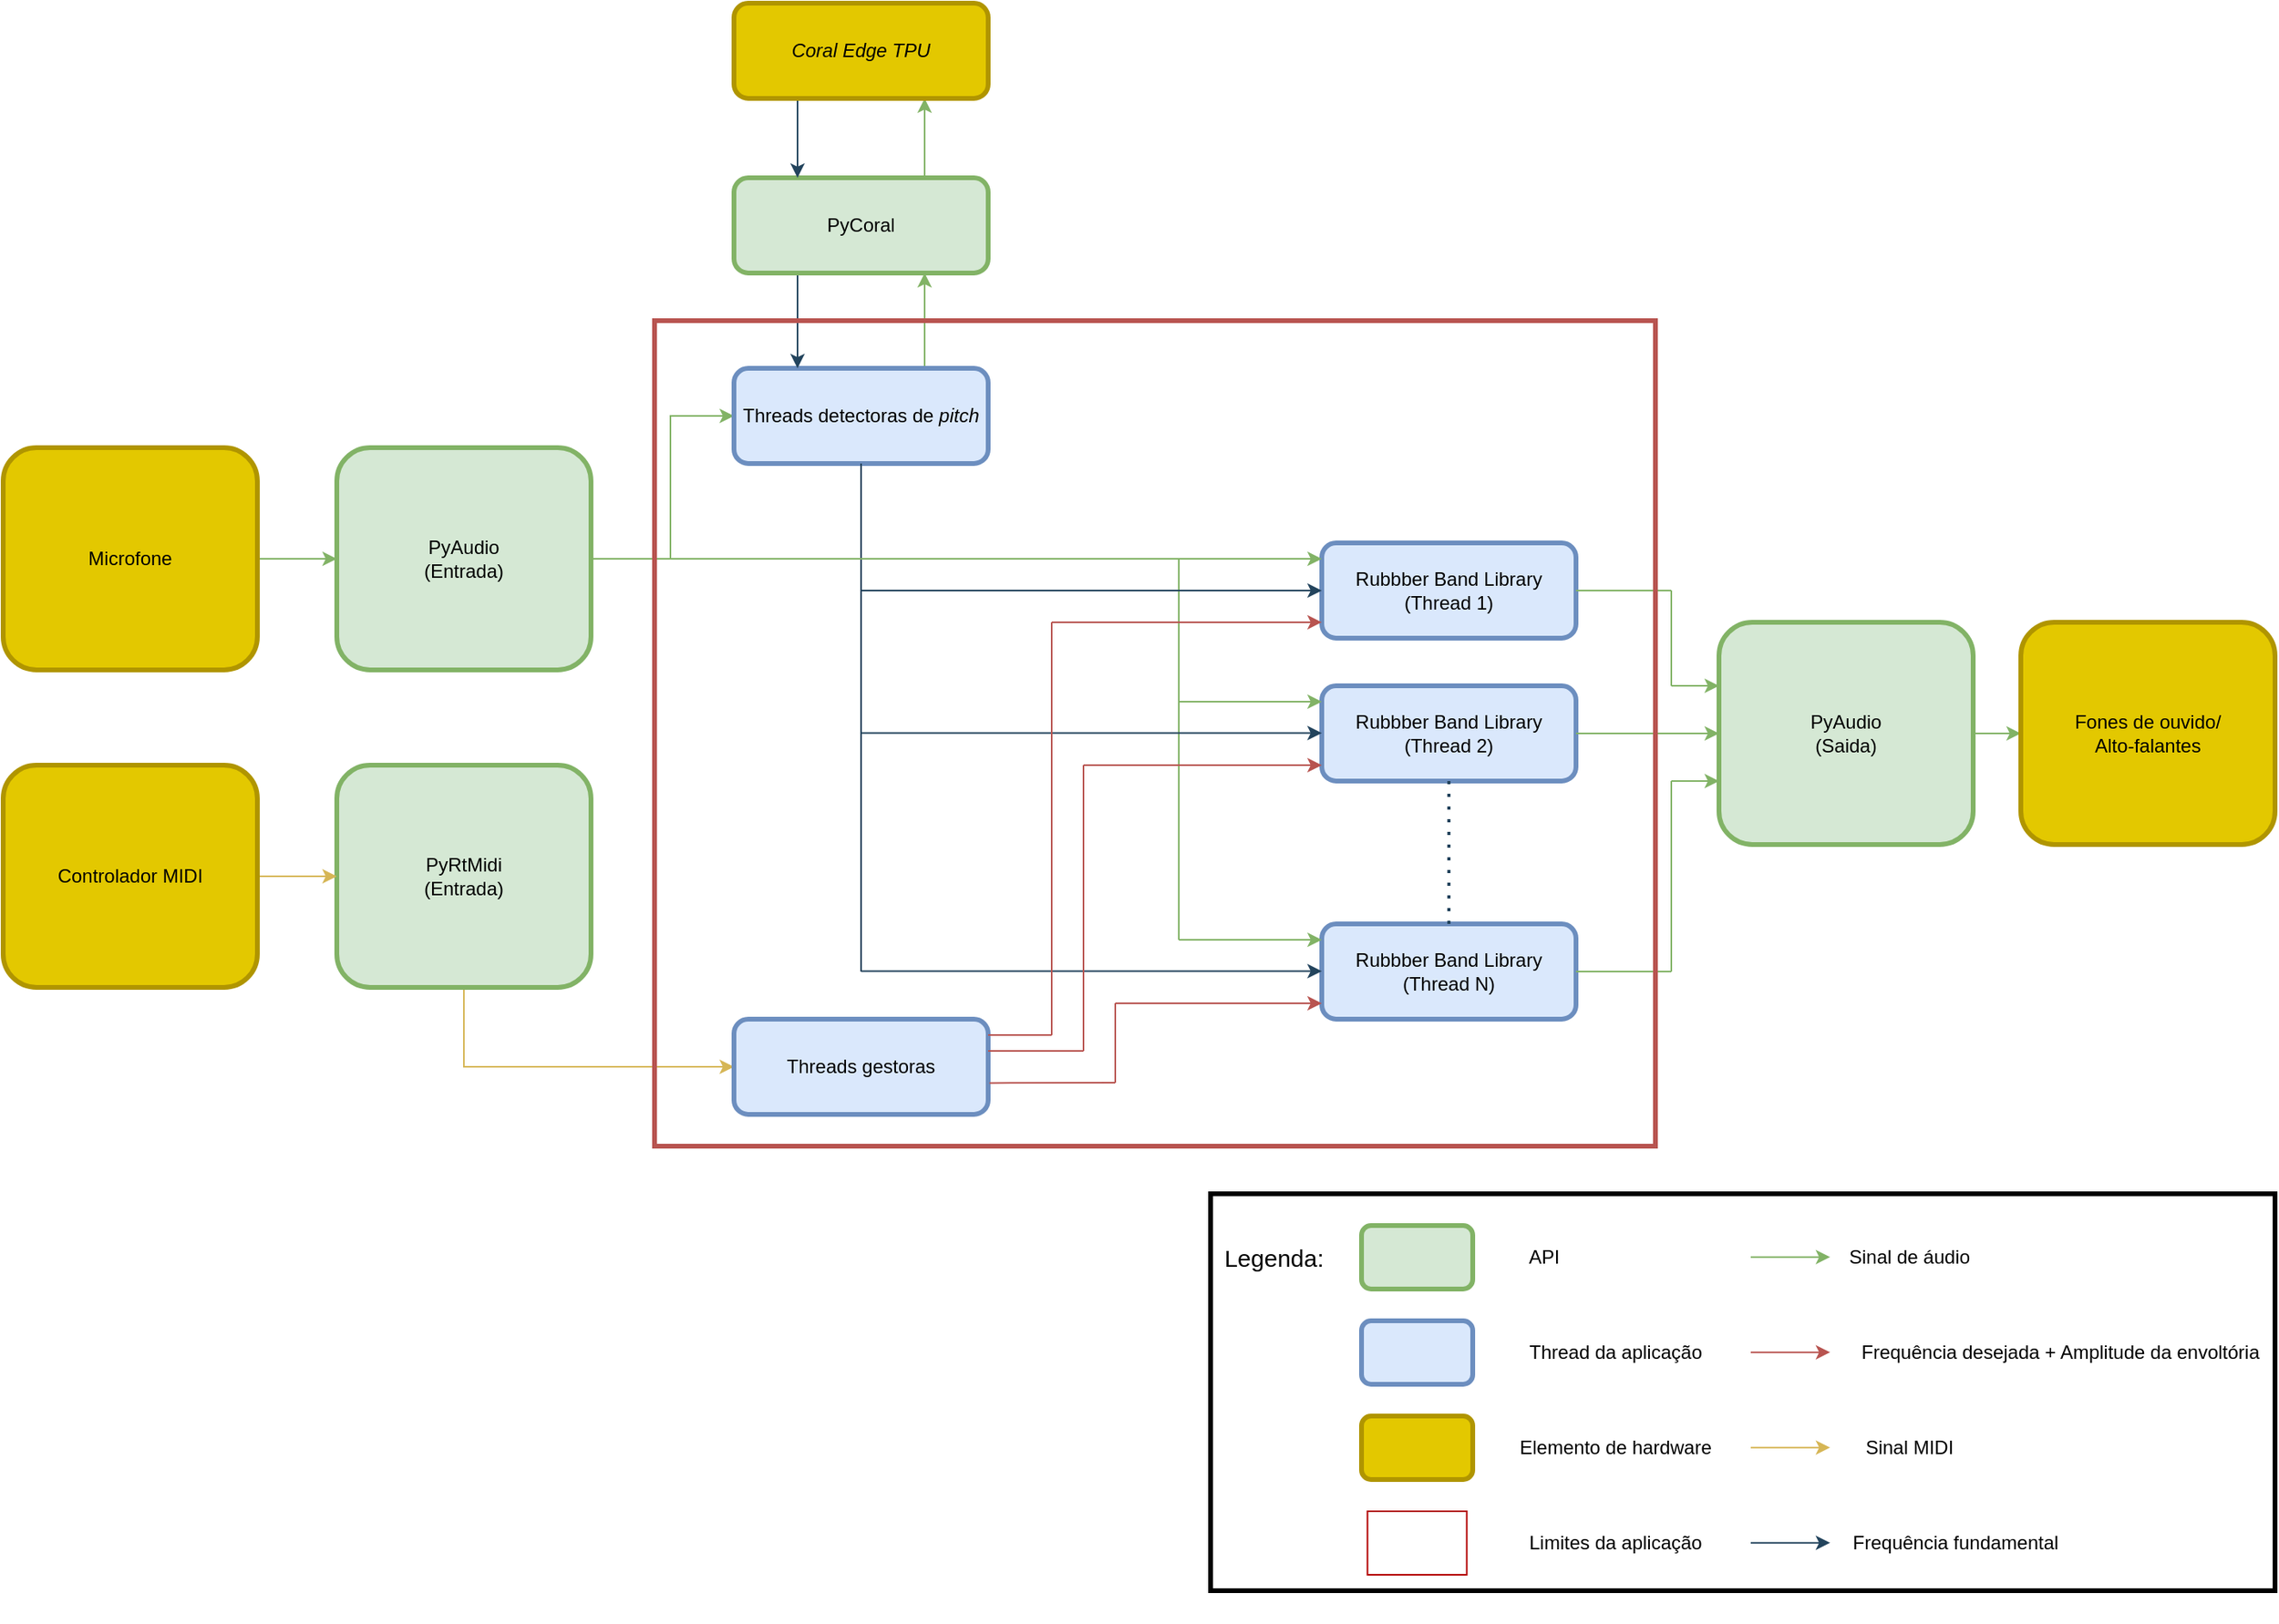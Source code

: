 <mxfile version="24.8.4">
  <diagram name="Página-1" id="xaCt6IvVhIgm9YUj7q6O">
    <mxGraphModel dx="2049" dy="2263" grid="1" gridSize="10" guides="1" tooltips="1" connect="1" arrows="1" fold="1" page="1" pageScale="1" pageWidth="827" pageHeight="1169" math="0" shadow="0">
      <root>
        <mxCell id="0" />
        <mxCell id="1" parent="0" />
        <mxCell id="W2NUbVuyAO9JIl5IL9B4-53" style="edgeStyle=orthogonalEdgeStyle;rounded=0;orthogonalLoop=1;jettySize=auto;html=1;entryX=0;entryY=0.5;entryDx=0;entryDy=0;strokeColor=#82b366;fillColor=#d5e8d4;" parent="1" source="W2NUbVuyAO9JIl5IL9B4-1" target="W2NUbVuyAO9JIl5IL9B4-26" edge="1">
          <mxGeometry relative="1" as="geometry">
            <Array as="points">
              <mxPoint x="580" y="80" />
              <mxPoint x="580" y="-10" />
            </Array>
          </mxGeometry>
        </mxCell>
        <mxCell id="W2NUbVuyAO9JIl5IL9B4-1" value="&lt;div&gt;&lt;font color=&quot;#000000&quot;&gt;PyAudio&lt;br&gt;&lt;/font&gt;&lt;/div&gt;&lt;div&gt;&lt;font color=&quot;#000000&quot;&gt;(Entrada)&lt;br&gt;&lt;/font&gt;&lt;/div&gt;" style="rounded=1;whiteSpace=wrap;html=1;strokeColor=#82b366;fillColor=#d5e8d4;strokeWidth=3;" parent="1" vertex="1">
          <mxGeometry x="370" y="10" width="160" height="140" as="geometry" />
        </mxCell>
        <mxCell id="W2NUbVuyAO9JIl5IL9B4-3" value="&lt;div&gt;&lt;font color=&quot;#000000&quot;&gt;Rubbber Band Library&lt;/font&gt;&lt;/div&gt;&lt;div&gt;&lt;font color=&quot;#000000&quot;&gt;(Thread 1)&lt;br&gt;&lt;/font&gt;&lt;/div&gt;" style="rounded=1;whiteSpace=wrap;html=1;strokeColor=#6c8ebf;fillColor=#dae8fc;strokeWidth=3;" parent="1" vertex="1">
          <mxGeometry x="990" y="70" width="160" height="60" as="geometry" />
        </mxCell>
        <mxCell id="W2NUbVuyAO9JIl5IL9B4-4" value="&lt;div&gt;&lt;font color=&quot;#000000&quot;&gt;Rubbber Band Library&lt;/font&gt;&lt;/div&gt;&lt;div&gt;&lt;font color=&quot;#000000&quot;&gt;(Thread 2)&lt;br&gt;&lt;/font&gt;&lt;/div&gt;" style="rounded=1;whiteSpace=wrap;html=1;strokeColor=#6c8ebf;fillColor=#dae8fc;strokeWidth=3;" parent="1" vertex="1">
          <mxGeometry x="990" y="160" width="160" height="60" as="geometry" />
        </mxCell>
        <mxCell id="W2NUbVuyAO9JIl5IL9B4-5" value="&lt;div&gt;&lt;font color=&quot;#000000&quot;&gt;Rubbber Band Library&lt;/font&gt;&lt;/div&gt;&lt;div&gt;&lt;font color=&quot;#000000&quot;&gt;(Thread N)&lt;br&gt;&lt;/font&gt;&lt;/div&gt;" style="rounded=1;whiteSpace=wrap;html=1;strokeColor=#6c8ebf;fillColor=#dae8fc;strokeWidth=3;" parent="1" vertex="1">
          <mxGeometry x="990" y="310" width="160" height="60" as="geometry" />
        </mxCell>
        <mxCell id="W2NUbVuyAO9JIl5IL9B4-6" value="" style="endArrow=none;dashed=1;html=1;dashPattern=1 3;strokeWidth=2;rounded=0;strokeColor=#23445D;entryX=0.5;entryY=1;entryDx=0;entryDy=0;exitX=0.5;exitY=0;exitDx=0;exitDy=0;" parent="1" source="W2NUbVuyAO9JIl5IL9B4-5" target="W2NUbVuyAO9JIl5IL9B4-4" edge="1">
          <mxGeometry width="50" height="50" relative="1" as="geometry">
            <mxPoint x="750" y="240" as="sourcePoint" />
            <mxPoint x="800" y="190" as="targetPoint" />
          </mxGeometry>
        </mxCell>
        <mxCell id="W2NUbVuyAO9JIl5IL9B4-8" value="" style="endArrow=classic;html=1;rounded=0;strokeColor=#82b366;entryX=0;entryY=0.5;entryDx=0;entryDy=0;fillColor=#d5e8d4;" parent="1" edge="1">
          <mxGeometry width="50" height="50" relative="1" as="geometry">
            <mxPoint x="900" y="170" as="sourcePoint" />
            <mxPoint x="990" y="170" as="targetPoint" />
          </mxGeometry>
        </mxCell>
        <mxCell id="W2NUbVuyAO9JIl5IL9B4-9" value="" style="endArrow=classic;html=1;rounded=0;strokeColor=#82b366;entryX=0;entryY=0.5;entryDx=0;entryDy=0;fillColor=#d5e8d4;" parent="1" edge="1">
          <mxGeometry width="50" height="50" relative="1" as="geometry">
            <mxPoint x="900" y="320" as="sourcePoint" />
            <mxPoint x="990" y="320" as="targetPoint" />
          </mxGeometry>
        </mxCell>
        <mxCell id="W2NUbVuyAO9JIl5IL9B4-10" value="" style="endArrow=none;html=1;rounded=0;strokeColor=#82b366;fillColor=#d5e8d4;" parent="1" edge="1">
          <mxGeometry width="50" height="50" relative="1" as="geometry">
            <mxPoint x="900" y="320" as="sourcePoint" />
            <mxPoint x="900" y="190" as="targetPoint" />
          </mxGeometry>
        </mxCell>
        <mxCell id="W2NUbVuyAO9JIl5IL9B4-11" value="" style="endArrow=classic;html=1;rounded=0;strokeColor=#82b366;entryX=0;entryY=0.5;entryDx=0;entryDy=0;fillColor=#d5e8d4;" parent="1" edge="1">
          <mxGeometry width="50" height="50" relative="1" as="geometry">
            <mxPoint x="900" y="80" as="sourcePoint" />
            <mxPoint x="990" y="80" as="targetPoint" />
          </mxGeometry>
        </mxCell>
        <mxCell id="W2NUbVuyAO9JIl5IL9B4-12" value="" style="endArrow=none;html=1;rounded=0;strokeColor=#82b366;fillColor=#d5e8d4;" parent="1" edge="1">
          <mxGeometry width="50" height="50" relative="1" as="geometry">
            <mxPoint x="900" y="190" as="sourcePoint" />
            <mxPoint x="900" y="80" as="targetPoint" />
          </mxGeometry>
        </mxCell>
        <mxCell id="W2NUbVuyAO9JIl5IL9B4-34" style="edgeStyle=orthogonalEdgeStyle;rounded=0;orthogonalLoop=1;jettySize=auto;html=1;entryX=0;entryY=0.5;entryDx=0;entryDy=0;strokeColor=#d6b656;fillColor=#fff2cc;" parent="1" source="W2NUbVuyAO9JIl5IL9B4-13" target="W2NUbVuyAO9JIl5IL9B4-33" edge="1">
          <mxGeometry relative="1" as="geometry">
            <Array as="points">
              <mxPoint x="450" y="400" />
            </Array>
          </mxGeometry>
        </mxCell>
        <mxCell id="W2NUbVuyAO9JIl5IL9B4-13" value="&lt;div&gt;&lt;font color=&quot;#000000&quot;&gt;PyRtMidi&lt;br&gt;&lt;/font&gt;&lt;/div&gt;&lt;div&gt;&lt;font color=&quot;#000000&quot;&gt;(Entrada)&lt;br&gt;&lt;/font&gt;&lt;/div&gt;" style="rounded=1;whiteSpace=wrap;html=1;strokeColor=#82b366;fillColor=#d5e8d4;strokeWidth=3;" parent="1" vertex="1">
          <mxGeometry x="370" y="210" width="160" height="140" as="geometry" />
        </mxCell>
        <mxCell id="W2NUbVuyAO9JIl5IL9B4-68" style="edgeStyle=orthogonalEdgeStyle;rounded=0;orthogonalLoop=1;jettySize=auto;html=1;entryX=0;entryY=0.5;entryDx=0;entryDy=0;strokeColor=#82b366;fillColor=#d5e8d4;" parent="1" source="W2NUbVuyAO9JIl5IL9B4-14" target="W2NUbVuyAO9JIl5IL9B4-67" edge="1">
          <mxGeometry relative="1" as="geometry" />
        </mxCell>
        <mxCell id="W2NUbVuyAO9JIl5IL9B4-14" value="&lt;div&gt;&lt;font color=&quot;#000000&quot;&gt;PyAudio&lt;br&gt;&lt;/font&gt;&lt;/div&gt;&lt;div&gt;&lt;font color=&quot;#000000&quot;&gt;(Saida)&lt;br&gt;&lt;/font&gt;&lt;/div&gt;" style="rounded=1;whiteSpace=wrap;html=1;strokeColor=#82b366;fillColor=#d5e8d4;strokeWidth=3;" parent="1" vertex="1">
          <mxGeometry x="1240" y="120" width="160" height="140" as="geometry" />
        </mxCell>
        <mxCell id="W2NUbVuyAO9JIl5IL9B4-15" value="" style="endArrow=classic;html=1;rounded=0;strokeColor=#82b366;entryX=0;entryY=0.5;entryDx=0;entryDy=0;exitX=1;exitY=0.5;exitDx=0;exitDy=0;fillColor=#d5e8d4;" parent="1" source="W2NUbVuyAO9JIl5IL9B4-4" target="W2NUbVuyAO9JIl5IL9B4-14" edge="1">
          <mxGeometry width="50" height="50" relative="1" as="geometry">
            <mxPoint x="1000" y="200" as="sourcePoint" />
            <mxPoint x="1050" y="150" as="targetPoint" />
          </mxGeometry>
        </mxCell>
        <mxCell id="W2NUbVuyAO9JIl5IL9B4-16" value="" style="endArrow=none;html=1;rounded=0;strokeColor=#82b366;entryX=1;entryY=0.5;entryDx=0;entryDy=0;fillColor=#d5e8d4;" parent="1" target="W2NUbVuyAO9JIl5IL9B4-3" edge="1">
          <mxGeometry width="50" height="50" relative="1" as="geometry">
            <mxPoint x="1210" y="100" as="sourcePoint" />
            <mxPoint x="1050" y="150" as="targetPoint" />
          </mxGeometry>
        </mxCell>
        <mxCell id="W2NUbVuyAO9JIl5IL9B4-20" value="" style="endArrow=classic;html=1;rounded=0;strokeColor=#82b366;fillColor=#d5e8d4;" parent="1" edge="1">
          <mxGeometry width="50" height="50" relative="1" as="geometry">
            <mxPoint x="1210" y="160" as="sourcePoint" />
            <mxPoint x="1240" y="160" as="targetPoint" />
            <Array as="points" />
          </mxGeometry>
        </mxCell>
        <mxCell id="W2NUbVuyAO9JIl5IL9B4-21" value="" style="endArrow=none;html=1;rounded=0;strokeColor=#82b366;fillColor=#d5e8d4;" parent="1" edge="1">
          <mxGeometry width="50" height="50" relative="1" as="geometry">
            <mxPoint x="1210" y="160" as="sourcePoint" />
            <mxPoint x="1210" y="100" as="targetPoint" />
          </mxGeometry>
        </mxCell>
        <mxCell id="W2NUbVuyAO9JIl5IL9B4-22" value="" style="endArrow=none;html=1;rounded=0;strokeColor=#82b366;exitX=1;exitY=0.5;exitDx=0;exitDy=0;fillColor=#d5e8d4;" parent="1" source="W2NUbVuyAO9JIl5IL9B4-5" edge="1">
          <mxGeometry width="50" height="50" relative="1" as="geometry">
            <mxPoint x="1150" y="210" as="sourcePoint" />
            <mxPoint x="1210" y="340" as="targetPoint" />
          </mxGeometry>
        </mxCell>
        <mxCell id="W2NUbVuyAO9JIl5IL9B4-24" value="" style="endArrow=none;html=1;rounded=0;strokeColor=#82b366;fillColor=#d5e8d4;" parent="1" edge="1">
          <mxGeometry width="50" height="50" relative="1" as="geometry">
            <mxPoint x="1210" y="340" as="sourcePoint" />
            <mxPoint x="1210" y="220" as="targetPoint" />
          </mxGeometry>
        </mxCell>
        <mxCell id="W2NUbVuyAO9JIl5IL9B4-52" style="edgeStyle=orthogonalEdgeStyle;rounded=0;orthogonalLoop=1;jettySize=auto;html=1;exitX=0.75;exitY=0;exitDx=0;exitDy=0;entryX=0.75;entryY=1;entryDx=0;entryDy=0;strokeColor=#82b366;fillColor=#d5e8d4;" parent="1" source="W2NUbVuyAO9JIl5IL9B4-26" target="W2NUbVuyAO9JIl5IL9B4-47" edge="1">
          <mxGeometry relative="1" as="geometry" />
        </mxCell>
        <mxCell id="W2NUbVuyAO9JIl5IL9B4-26" value="&lt;font color=&quot;#000000&quot;&gt;Threads detectoras de &lt;i&gt;pitch&lt;br&gt;&lt;/i&gt;&lt;/font&gt;" style="rounded=1;whiteSpace=wrap;html=1;strokeColor=#6c8ebf;fillColor=#dae8fc;strokeWidth=3;" parent="1" vertex="1">
          <mxGeometry x="620" y="-40" width="160" height="60" as="geometry" />
        </mxCell>
        <mxCell id="W2NUbVuyAO9JIl5IL9B4-27" value="" style="endArrow=classic;html=1;rounded=0;strokeColor=#23445D;entryX=0;entryY=0.5;entryDx=0;entryDy=0;" parent="1" target="W2NUbVuyAO9JIl5IL9B4-3" edge="1">
          <mxGeometry width="50" height="50" relative="1" as="geometry">
            <mxPoint x="700" y="100" as="sourcePoint" />
            <mxPoint x="840" y="180" as="targetPoint" />
          </mxGeometry>
        </mxCell>
        <mxCell id="W2NUbVuyAO9JIl5IL9B4-28" value="" style="endArrow=none;html=1;rounded=0;strokeColor=#23445D;entryX=0.5;entryY=1;entryDx=0;entryDy=0;" parent="1" target="W2NUbVuyAO9JIl5IL9B4-26" edge="1">
          <mxGeometry width="50" height="50" relative="1" as="geometry">
            <mxPoint x="700" y="100" as="sourcePoint" />
            <mxPoint x="826" y="180" as="targetPoint" />
          </mxGeometry>
        </mxCell>
        <mxCell id="W2NUbVuyAO9JIl5IL9B4-30" value="" style="endArrow=classic;html=1;rounded=0;strokeColor=#23445D;entryX=0;entryY=0.5;entryDx=0;entryDy=0;" parent="1" edge="1">
          <mxGeometry width="50" height="50" relative="1" as="geometry">
            <mxPoint x="700" y="189.76" as="sourcePoint" />
            <mxPoint x="990" y="189.76" as="targetPoint" />
          </mxGeometry>
        </mxCell>
        <mxCell id="W2NUbVuyAO9JIl5IL9B4-31" value="" style="endArrow=classic;html=1;rounded=0;strokeColor=#23445D;entryX=0;entryY=0.5;entryDx=0;entryDy=0;" parent="1" edge="1">
          <mxGeometry width="50" height="50" relative="1" as="geometry">
            <mxPoint x="700" y="339.76" as="sourcePoint" />
            <mxPoint x="990" y="339.76" as="targetPoint" />
          </mxGeometry>
        </mxCell>
        <mxCell id="W2NUbVuyAO9JIl5IL9B4-32" value="" style="endArrow=none;html=1;rounded=0;strokeColor=#23445D;" parent="1" edge="1">
          <mxGeometry width="50" height="50" relative="1" as="geometry">
            <mxPoint x="700" y="340" as="sourcePoint" />
            <mxPoint x="700" y="100" as="targetPoint" />
          </mxGeometry>
        </mxCell>
        <mxCell id="W2NUbVuyAO9JIl5IL9B4-33" value="&lt;font color=&quot;#000000&quot;&gt;Threads gestoras&lt;/font&gt;" style="rounded=1;whiteSpace=wrap;html=1;strokeColor=#6c8ebf;fillColor=#dae8fc;strokeWidth=3;" parent="1" vertex="1">
          <mxGeometry x="620" y="370" width="160" height="60" as="geometry" />
        </mxCell>
        <mxCell id="W2NUbVuyAO9JIl5IL9B4-37" value="" style="endArrow=classic;html=1;rounded=0;strokeColor=#b85450;entryX=0;entryY=0.833;entryDx=0;entryDy=0;entryPerimeter=0;fillColor=#f8cecc;" parent="1" target="W2NUbVuyAO9JIl5IL9B4-3" edge="1">
          <mxGeometry width="50" height="50" relative="1" as="geometry">
            <mxPoint x="820" y="120" as="sourcePoint" />
            <mxPoint x="870" y="130" as="targetPoint" />
          </mxGeometry>
        </mxCell>
        <mxCell id="W2NUbVuyAO9JIl5IL9B4-38" value="" style="endArrow=none;html=1;rounded=0;strokeColor=#b85450;fillColor=#f8cecc;" parent="1" edge="1">
          <mxGeometry width="50" height="50" relative="1" as="geometry">
            <mxPoint x="820" y="380" as="sourcePoint" />
            <mxPoint x="820" y="120" as="targetPoint" />
          </mxGeometry>
        </mxCell>
        <mxCell id="W2NUbVuyAO9JIl5IL9B4-39" value="" style="endArrow=classic;html=1;rounded=0;strokeColor=#b85450;entryX=0;entryY=0.833;entryDx=0;entryDy=0;entryPerimeter=0;fillColor=#f8cecc;" parent="1" edge="1">
          <mxGeometry width="50" height="50" relative="1" as="geometry">
            <mxPoint x="840" y="210" as="sourcePoint" />
            <mxPoint x="990" y="210" as="targetPoint" />
          </mxGeometry>
        </mxCell>
        <mxCell id="W2NUbVuyAO9JIl5IL9B4-40" value="" style="endArrow=classic;html=1;rounded=0;strokeColor=#b85450;entryX=0;entryY=0.833;entryDx=0;entryDy=0;entryPerimeter=0;fillColor=#f8cecc;" parent="1" edge="1">
          <mxGeometry width="50" height="50" relative="1" as="geometry">
            <mxPoint x="860" y="360" as="sourcePoint" />
            <mxPoint x="990" y="360" as="targetPoint" />
          </mxGeometry>
        </mxCell>
        <mxCell id="W2NUbVuyAO9JIl5IL9B4-41" value="" style="endArrow=none;html=1;rounded=0;strokeColor=#b85450;fillColor=#f8cecc;" parent="1" edge="1">
          <mxGeometry width="50" height="50" relative="1" as="geometry">
            <mxPoint x="840" y="390" as="sourcePoint" />
            <mxPoint x="840" y="210" as="targetPoint" />
          </mxGeometry>
        </mxCell>
        <mxCell id="W2NUbVuyAO9JIl5IL9B4-42" value="" style="endArrow=none;html=1;rounded=0;strokeColor=#b85450;fillColor=#f8cecc;" parent="1" edge="1">
          <mxGeometry width="50" height="50" relative="1" as="geometry">
            <mxPoint x="860" y="410" as="sourcePoint" />
            <mxPoint x="860" y="360" as="targetPoint" />
          </mxGeometry>
        </mxCell>
        <mxCell id="W2NUbVuyAO9JIl5IL9B4-43" value="" style="endArrow=none;html=1;rounded=0;strokeColor=#b85450;entryX=1;entryY=0.167;entryDx=0;entryDy=0;entryPerimeter=0;fillColor=#f8cecc;" parent="1" target="W2NUbVuyAO9JIl5IL9B4-33" edge="1">
          <mxGeometry width="50" height="50" relative="1" as="geometry">
            <mxPoint x="820" y="380" as="sourcePoint" />
            <mxPoint x="880" y="270" as="targetPoint" />
          </mxGeometry>
        </mxCell>
        <mxCell id="W2NUbVuyAO9JIl5IL9B4-50" style="edgeStyle=orthogonalEdgeStyle;rounded=0;orthogonalLoop=1;jettySize=auto;html=1;exitX=0.75;exitY=0;exitDx=0;exitDy=0;entryX=0.75;entryY=1;entryDx=0;entryDy=0;strokeColor=#82b366;fillColor=#d5e8d4;" parent="1" source="W2NUbVuyAO9JIl5IL9B4-47" target="W2NUbVuyAO9JIl5IL9B4-48" edge="1">
          <mxGeometry relative="1" as="geometry" />
        </mxCell>
        <mxCell id="W2NUbVuyAO9JIl5IL9B4-51" style="edgeStyle=orthogonalEdgeStyle;rounded=0;orthogonalLoop=1;jettySize=auto;html=1;exitX=0.25;exitY=1;exitDx=0;exitDy=0;entryX=0.25;entryY=0;entryDx=0;entryDy=0;strokeColor=#23445D;" parent="1" source="W2NUbVuyAO9JIl5IL9B4-47" target="W2NUbVuyAO9JIl5IL9B4-26" edge="1">
          <mxGeometry relative="1" as="geometry" />
        </mxCell>
        <mxCell id="W2NUbVuyAO9JIl5IL9B4-47" value="&lt;font color=&quot;#000000&quot;&gt;PyCoral&lt;/font&gt;" style="rounded=1;whiteSpace=wrap;html=1;strokeColor=#82b366;fillColor=#d5e8d4;strokeWidth=3;" parent="1" vertex="1">
          <mxGeometry x="620" y="-160" width="160" height="60" as="geometry" />
        </mxCell>
        <mxCell id="W2NUbVuyAO9JIl5IL9B4-49" style="edgeStyle=orthogonalEdgeStyle;rounded=0;orthogonalLoop=1;jettySize=auto;html=1;exitX=0.25;exitY=1;exitDx=0;exitDy=0;entryX=0.25;entryY=0;entryDx=0;entryDy=0;strokeColor=#23445D;" parent="1" source="W2NUbVuyAO9JIl5IL9B4-48" target="W2NUbVuyAO9JIl5IL9B4-47" edge="1">
          <mxGeometry relative="1" as="geometry" />
        </mxCell>
        <mxCell id="W2NUbVuyAO9JIl5IL9B4-48" value="&lt;font color=&quot;#000000&quot;&gt;&lt;i&gt;Coral Edge TPU&lt;/i&gt;&lt;/font&gt;" style="rounded=1;whiteSpace=wrap;html=1;strokeColor=#B09500;fontColor=#000000;fillColor=#e3c800;strokeWidth=3;" parent="1" vertex="1">
          <mxGeometry x="620" y="-270" width="160" height="60" as="geometry" />
        </mxCell>
        <mxCell id="W2NUbVuyAO9JIl5IL9B4-54" value="" style="endArrow=none;html=1;rounded=0;strokeColor=#82b366;fillColor=#d5e8d4;" parent="1" edge="1">
          <mxGeometry width="50" height="50" relative="1" as="geometry">
            <mxPoint x="580" y="80" as="sourcePoint" />
            <mxPoint x="900" y="80" as="targetPoint" />
          </mxGeometry>
        </mxCell>
        <mxCell id="W2NUbVuyAO9JIl5IL9B4-56" value="" style="endArrow=none;html=1;rounded=0;strokeColor=#b85450;exitX=1;exitY=0.333;exitDx=0;exitDy=0;exitPerimeter=0;fillColor=#f8cecc;" parent="1" source="W2NUbVuyAO9JIl5IL9B4-33" edge="1">
          <mxGeometry width="50" height="50" relative="1" as="geometry">
            <mxPoint x="810" y="400" as="sourcePoint" />
            <mxPoint x="840" y="390" as="targetPoint" />
          </mxGeometry>
        </mxCell>
        <mxCell id="W2NUbVuyAO9JIl5IL9B4-57" value="" style="endArrow=none;html=1;rounded=0;strokeColor=#b85450;exitX=1.005;exitY=0.67;exitDx=0;exitDy=0;exitPerimeter=0;fillColor=#f8cecc;" parent="1" source="W2NUbVuyAO9JIl5IL9B4-33" edge="1">
          <mxGeometry width="50" height="50" relative="1" as="geometry">
            <mxPoint x="810" y="400" as="sourcePoint" />
            <mxPoint x="860" y="410" as="targetPoint" />
          </mxGeometry>
        </mxCell>
        <mxCell id="W2NUbVuyAO9JIl5IL9B4-60" value="" style="rounded=0;whiteSpace=wrap;html=1;strokeColor=#b85450;fillColor=none;strokeWidth=3;movable=1;resizable=1;rotatable=1;deletable=1;editable=1;locked=0;connectable=1;" parent="1" vertex="1">
          <mxGeometry x="570" y="-70" width="630" height="520" as="geometry" />
        </mxCell>
        <mxCell id="W2NUbVuyAO9JIl5IL9B4-61" value="" style="endArrow=classic;html=1;rounded=0;strokeColor=#82b366;fillColor=#d5e8d4;" parent="1" edge="1">
          <mxGeometry width="50" height="50" relative="1" as="geometry">
            <mxPoint x="1210" y="220" as="sourcePoint" />
            <mxPoint x="1240" y="220" as="targetPoint" />
            <Array as="points" />
          </mxGeometry>
        </mxCell>
        <mxCell id="W2NUbVuyAO9JIl5IL9B4-64" style="edgeStyle=orthogonalEdgeStyle;rounded=0;orthogonalLoop=1;jettySize=auto;html=1;entryX=0;entryY=0.5;entryDx=0;entryDy=0;strokeColor=#82b366;fillColor=#d5e8d4;" parent="1" source="W2NUbVuyAO9JIl5IL9B4-63" target="W2NUbVuyAO9JIl5IL9B4-1" edge="1">
          <mxGeometry relative="1" as="geometry" />
        </mxCell>
        <mxCell id="W2NUbVuyAO9JIl5IL9B4-63" value="&lt;font color=&quot;#000000&quot;&gt;Microfone&lt;/font&gt;" style="rounded=1;whiteSpace=wrap;html=1;strokeColor=#B09500;fontColor=#000000;fillColor=#e3c800;strokeWidth=3;" parent="1" vertex="1">
          <mxGeometry x="160" y="10" width="160" height="140" as="geometry" />
        </mxCell>
        <mxCell id="W2NUbVuyAO9JIl5IL9B4-66" style="edgeStyle=orthogonalEdgeStyle;rounded=0;orthogonalLoop=1;jettySize=auto;html=1;entryX=0;entryY=0.5;entryDx=0;entryDy=0;strokeColor=#d6b656;fillColor=#fff2cc;" parent="1" source="W2NUbVuyAO9JIl5IL9B4-65" target="W2NUbVuyAO9JIl5IL9B4-13" edge="1">
          <mxGeometry relative="1" as="geometry" />
        </mxCell>
        <mxCell id="W2NUbVuyAO9JIl5IL9B4-65" value="&lt;font color=&quot;#000000&quot;&gt;Controlador MIDI&lt;br&gt;&lt;/font&gt;" style="rounded=1;whiteSpace=wrap;html=1;strokeColor=#B09500;fontColor=#000000;fillColor=#e3c800;strokeWidth=3;" parent="1" vertex="1">
          <mxGeometry x="160" y="210" width="160" height="140" as="geometry" />
        </mxCell>
        <mxCell id="W2NUbVuyAO9JIl5IL9B4-67" value="&lt;div&gt;&lt;font color=&quot;#000000&quot;&gt;Fones de ouvido/&lt;/font&gt;&lt;/div&gt;&lt;div&gt;&lt;font color=&quot;#000000&quot;&gt;Alto-falantes&lt;/font&gt;&lt;/div&gt;" style="rounded=1;whiteSpace=wrap;html=1;strokeColor=#B09500;fontColor=#000000;fillColor=#e3c800;strokeWidth=3;" parent="1" vertex="1">
          <mxGeometry x="1430" y="120" width="160" height="140" as="geometry" />
        </mxCell>
        <mxCell id="W2NUbVuyAO9JIl5IL9B4-71" value="&lt;font style=&quot;font-size: 15px;&quot; color=&quot;#000000&quot;&gt;Legenda:&lt;/font&gt;" style="rounded=0;whiteSpace=wrap;html=1;strokeColor=#FFFFFF;fontColor=#FFFFFF;fillColor=none;" parent="1" vertex="1">
          <mxGeometry x="900" y="490" width="120" height="60" as="geometry" />
        </mxCell>
        <mxCell id="W2NUbVuyAO9JIl5IL9B4-72" value="" style="rounded=1;whiteSpace=wrap;html=1;strokeColor=#82b366;fillColor=#d5e8d4;strokeWidth=3;" parent="1" vertex="1">
          <mxGeometry x="1015" y="500" width="70" height="40" as="geometry" />
        </mxCell>
        <mxCell id="W2NUbVuyAO9JIl5IL9B4-73" value="" style="rounded=1;whiteSpace=wrap;html=1;strokeColor=#6c8ebf;fillColor=#dae8fc;strokeWidth=3;" parent="1" vertex="1">
          <mxGeometry x="1015" y="560" width="70" height="40" as="geometry" />
        </mxCell>
        <mxCell id="W2NUbVuyAO9JIl5IL9B4-74" value="" style="rounded=1;whiteSpace=wrap;html=1;strokeColor=#B09500;fillColor=#e3c800;strokeWidth=3;fontColor=#000000;" parent="1" vertex="1">
          <mxGeometry x="1015" y="620" width="70" height="40" as="geometry" />
        </mxCell>
        <mxCell id="W2NUbVuyAO9JIl5IL9B4-75" value="" style="rounded=0;whiteSpace=wrap;html=1;strokeColor=#B20000;fillColor=none;fontColor=#ffffff;" parent="1" vertex="1">
          <mxGeometry x="1018.75" y="680" width="62.5" height="40" as="geometry" />
        </mxCell>
        <mxCell id="W2NUbVuyAO9JIl5IL9B4-76" value="Text" style="text;html=1;align=center;verticalAlign=middle;whiteSpace=wrap;rounded=0;fontColor=#FFFFFF;" parent="1" vertex="1">
          <mxGeometry x="950" y="720" width="60" height="30" as="geometry" />
        </mxCell>
        <mxCell id="W2NUbVuyAO9JIl5IL9B4-77" value="&lt;font color=&quot;#000000&quot;&gt;API&lt;/font&gt;" style="text;html=1;align=center;verticalAlign=middle;whiteSpace=wrap;rounded=0;fontColor=#FFFFFF;" parent="1" vertex="1">
          <mxGeometry x="1100" y="505" width="60" height="30" as="geometry" />
        </mxCell>
        <mxCell id="W2NUbVuyAO9JIl5IL9B4-78" value="&lt;font color=&quot;#000000&quot;&gt;Thread da aplicação&lt;br&gt;&lt;/font&gt;" style="text;html=1;align=center;verticalAlign=middle;whiteSpace=wrap;rounded=0;fontColor=#FFFFFF;" parent="1" vertex="1">
          <mxGeometry x="1110" y="565" width="130" height="30" as="geometry" />
        </mxCell>
        <mxCell id="W2NUbVuyAO9JIl5IL9B4-80" value="&lt;font color=&quot;#000000&quot;&gt;Elemento de hardware&lt;br&gt;&lt;/font&gt;" style="text;html=1;align=center;verticalAlign=middle;whiteSpace=wrap;rounded=0;fontColor=#FFFFFF;" parent="1" vertex="1">
          <mxGeometry x="1110" y="625" width="130" height="30" as="geometry" />
        </mxCell>
        <mxCell id="W2NUbVuyAO9JIl5IL9B4-81" value="&lt;font color=&quot;#000000&quot;&gt;Limites da aplicação&lt;br&gt;&lt;/font&gt;" style="text;html=1;align=center;verticalAlign=middle;whiteSpace=wrap;rounded=0;fontColor=#FFFFFF;" parent="1" vertex="1">
          <mxGeometry x="1110" y="692.5" width="130" height="15" as="geometry" />
        </mxCell>
        <mxCell id="W2NUbVuyAO9JIl5IL9B4-83" style="edgeStyle=orthogonalEdgeStyle;rounded=0;orthogonalLoop=1;jettySize=auto;html=1;entryX=0;entryY=0.5;entryDx=0;entryDy=0;strokeColor=#82b366;fillColor=#d5e8d4;" parent="1" edge="1">
          <mxGeometry relative="1" as="geometry">
            <mxPoint x="1260" y="519.84" as="sourcePoint" />
            <mxPoint x="1310" y="519.84" as="targetPoint" />
          </mxGeometry>
        </mxCell>
        <mxCell id="W2NUbVuyAO9JIl5IL9B4-84" style="edgeStyle=orthogonalEdgeStyle;rounded=0;orthogonalLoop=1;jettySize=auto;html=1;entryX=0;entryY=0.5;entryDx=0;entryDy=0;strokeColor=#b85450;fillColor=#f8cecc;" parent="1" edge="1">
          <mxGeometry relative="1" as="geometry">
            <mxPoint x="1260" y="579.83" as="sourcePoint" />
            <mxPoint x="1310" y="579.83" as="targetPoint" />
          </mxGeometry>
        </mxCell>
        <mxCell id="W2NUbVuyAO9JIl5IL9B4-85" style="edgeStyle=orthogonalEdgeStyle;rounded=0;orthogonalLoop=1;jettySize=auto;html=1;entryX=0;entryY=0.5;entryDx=0;entryDy=0;strokeColor=#d6b656;fillColor=#fff2cc;" parent="1" edge="1">
          <mxGeometry relative="1" as="geometry">
            <mxPoint x="1260" y="639.83" as="sourcePoint" />
            <mxPoint x="1310" y="639.83" as="targetPoint" />
          </mxGeometry>
        </mxCell>
        <mxCell id="W2NUbVuyAO9JIl5IL9B4-86" style="edgeStyle=orthogonalEdgeStyle;rounded=0;orthogonalLoop=1;jettySize=auto;html=1;entryX=0;entryY=0.5;entryDx=0;entryDy=0;strokeColor=#23445d;fillColor=#bac8d3;" parent="1" edge="1">
          <mxGeometry relative="1" as="geometry">
            <mxPoint x="1260" y="699.85" as="sourcePoint" />
            <mxPoint x="1310" y="699.85" as="targetPoint" />
          </mxGeometry>
        </mxCell>
        <mxCell id="W2NUbVuyAO9JIl5IL9B4-87" value="&lt;font color=&quot;#000000&quot;&gt;Sinal de áudio&lt;br&gt;&lt;/font&gt;" style="text;html=1;align=center;verticalAlign=middle;whiteSpace=wrap;rounded=0;fontColor=#FFFFFF;" parent="1" vertex="1">
          <mxGeometry x="1320" y="505" width="80" height="30" as="geometry" />
        </mxCell>
        <mxCell id="W2NUbVuyAO9JIl5IL9B4-88" value="&lt;font color=&quot;#000000&quot;&gt;Frequência desejada + Amplitude da envoltória&lt;br&gt;&lt;/font&gt;" style="text;html=1;align=center;verticalAlign=middle;whiteSpace=wrap;rounded=0;fontColor=#FFFFFF;" parent="1" vertex="1">
          <mxGeometry x="1320" y="565" width="270" height="30" as="geometry" />
        </mxCell>
        <mxCell id="W2NUbVuyAO9JIl5IL9B4-89" value="&lt;font color=&quot;#000000&quot;&gt;Sinal MIDI&lt;br&gt;&lt;/font&gt;" style="text;html=1;align=center;verticalAlign=middle;whiteSpace=wrap;rounded=0;fontColor=#FFFFFF;" parent="1" vertex="1">
          <mxGeometry x="1255" y="625" width="210" height="30" as="geometry" />
        </mxCell>
        <mxCell id="W2NUbVuyAO9JIl5IL9B4-91" value="&lt;font color=&quot;#000000&quot;&gt;Frequência fundamental&lt;br&gt;&lt;/font&gt;" style="text;html=1;align=center;verticalAlign=middle;whiteSpace=wrap;rounded=0;fontColor=#FFFFFF;" parent="1" vertex="1">
          <mxGeometry x="1284" y="685" width="210" height="30" as="geometry" />
        </mxCell>
        <mxCell id="W2NUbVuyAO9JIl5IL9B4-92" value="" style="rounded=0;whiteSpace=wrap;html=1;strokeColor=#000000;fontColor=#FFFFFF;fillColor=none;strokeWidth=3;" parent="1" vertex="1">
          <mxGeometry x="920" y="480" width="670" height="250" as="geometry" />
        </mxCell>
      </root>
    </mxGraphModel>
  </diagram>
</mxfile>
